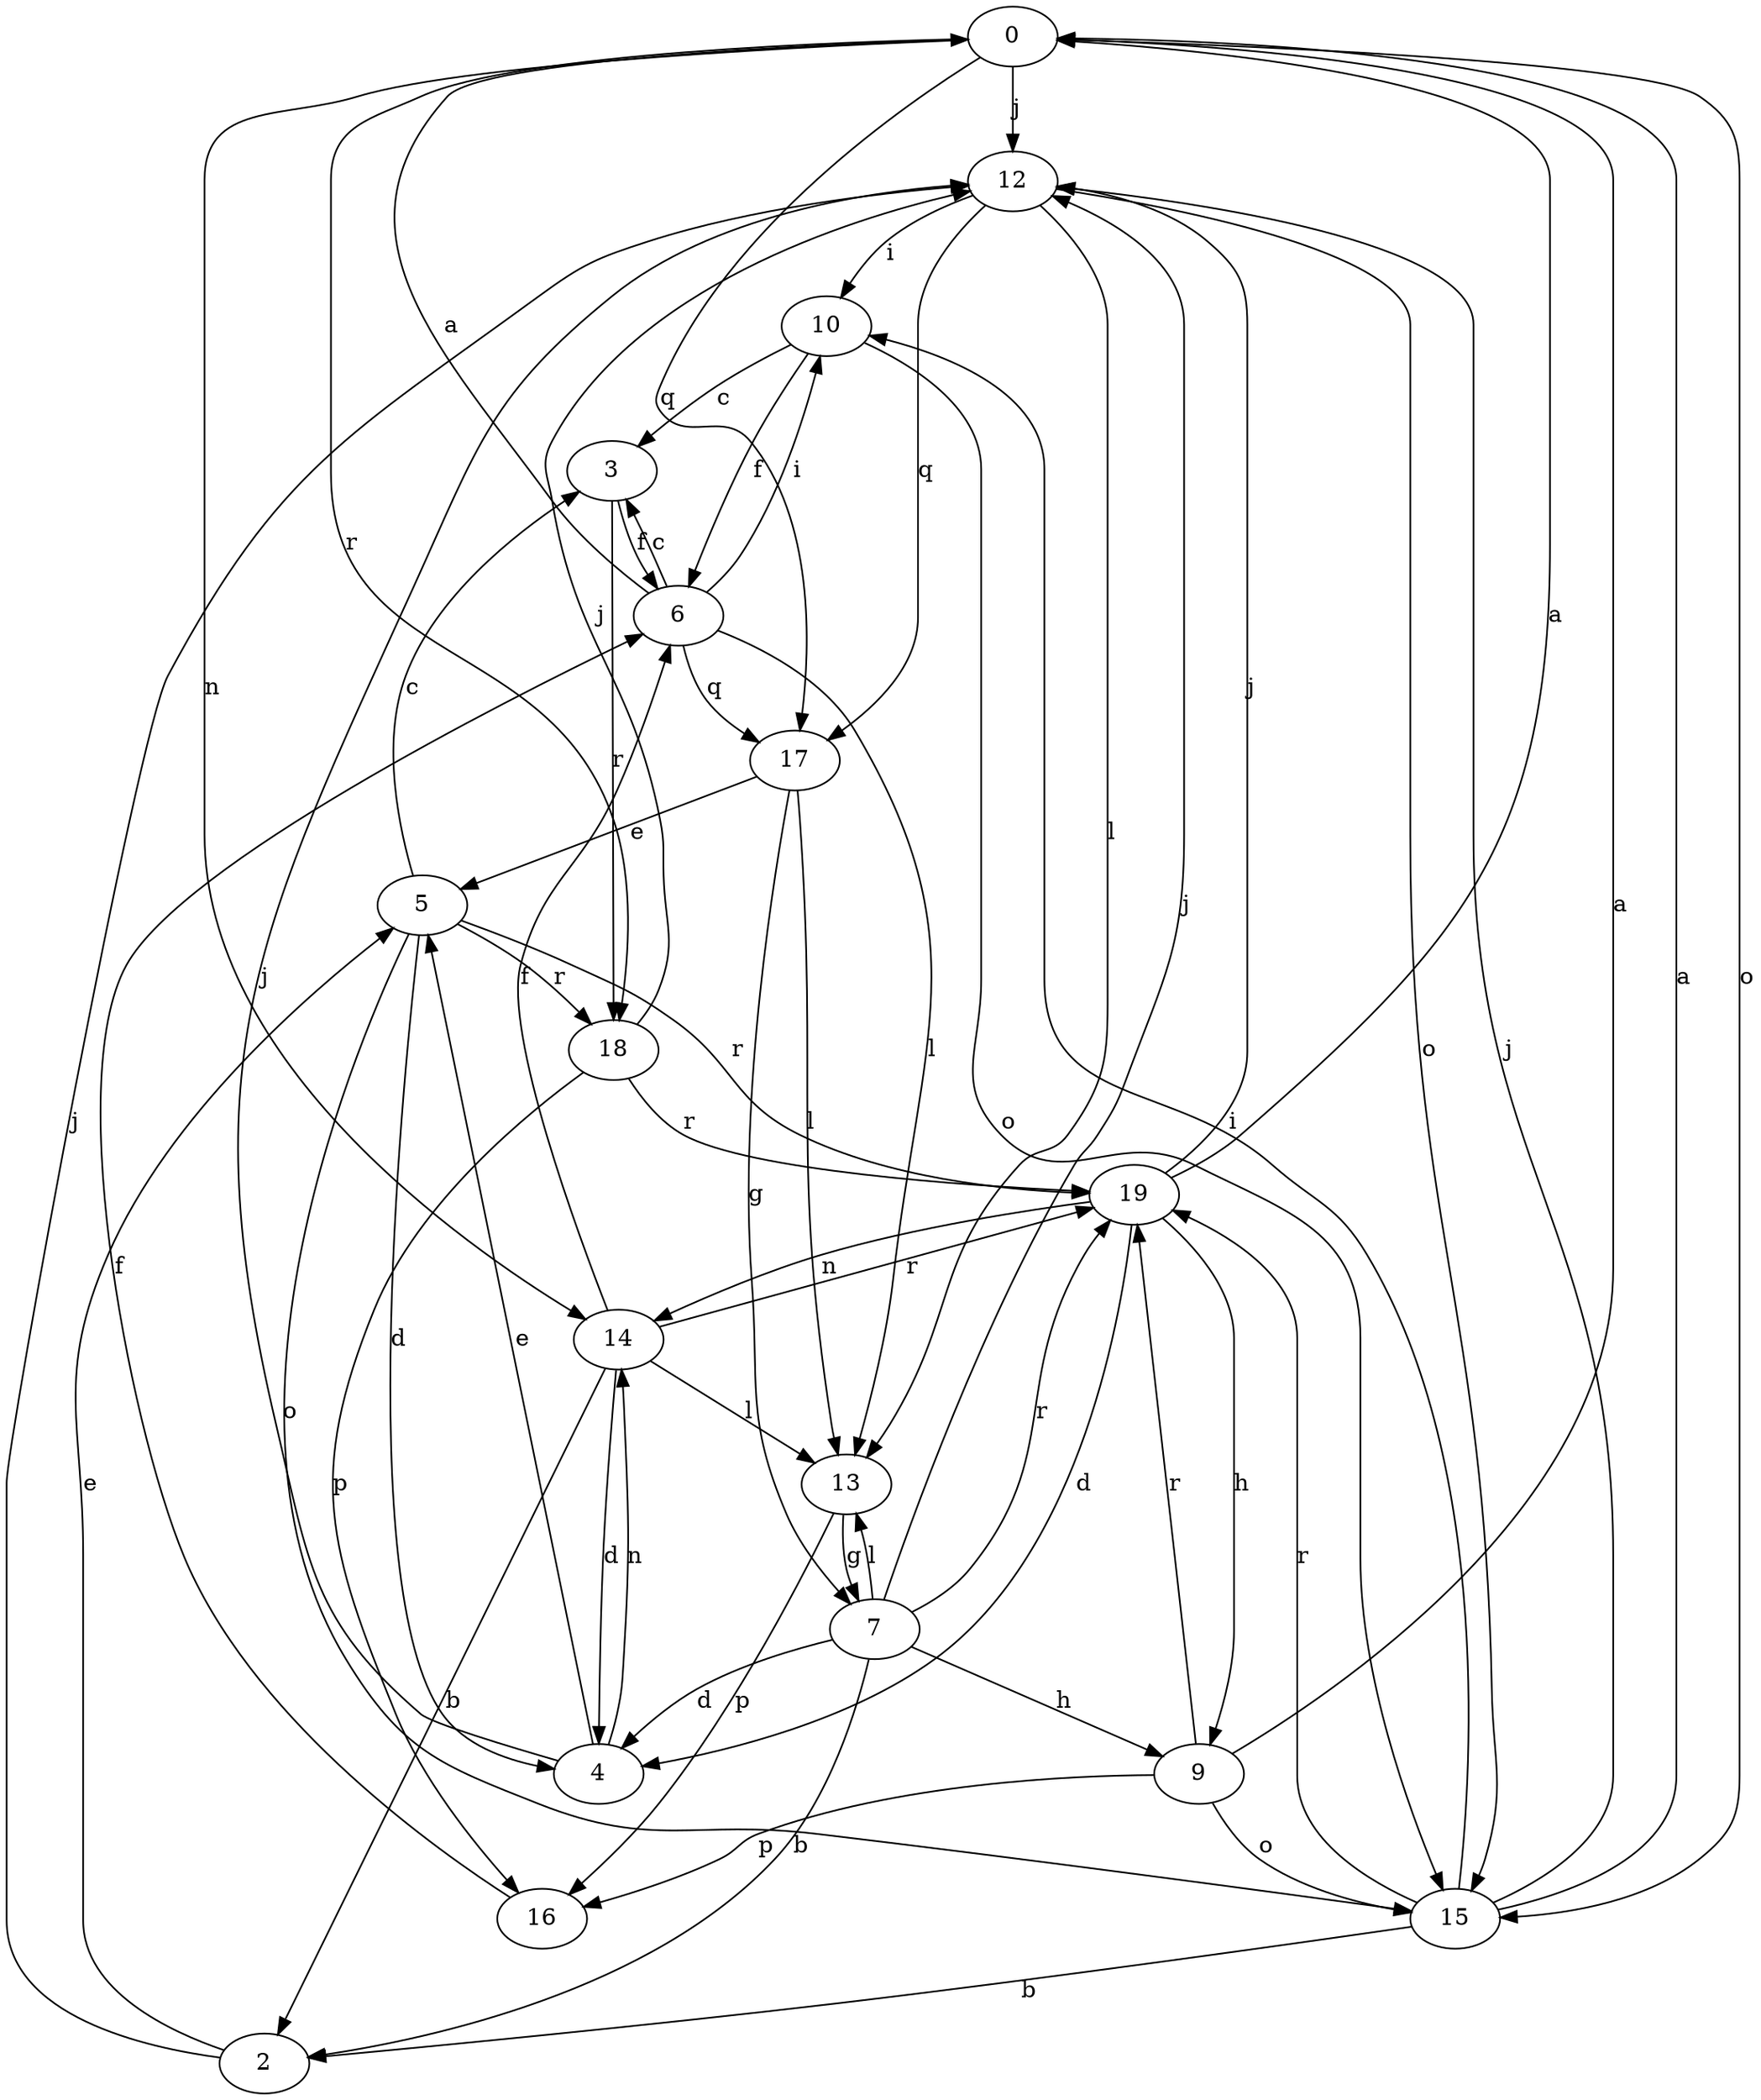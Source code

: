 strict digraph  {
0;
2;
3;
4;
5;
6;
7;
9;
10;
12;
13;
14;
15;
16;
17;
18;
19;
0 -> 12  [label=j];
0 -> 14  [label=n];
0 -> 15  [label=o];
0 -> 17  [label=q];
0 -> 18  [label=r];
2 -> 5  [label=e];
2 -> 12  [label=j];
3 -> 6  [label=f];
3 -> 18  [label=r];
4 -> 5  [label=e];
4 -> 12  [label=j];
4 -> 14  [label=n];
5 -> 3  [label=c];
5 -> 4  [label=d];
5 -> 15  [label=o];
5 -> 18  [label=r];
5 -> 19  [label=r];
6 -> 0  [label=a];
6 -> 3  [label=c];
6 -> 10  [label=i];
6 -> 13  [label=l];
6 -> 17  [label=q];
7 -> 2  [label=b];
7 -> 4  [label=d];
7 -> 9  [label=h];
7 -> 12  [label=j];
7 -> 13  [label=l];
7 -> 19  [label=r];
9 -> 0  [label=a];
9 -> 15  [label=o];
9 -> 16  [label=p];
9 -> 19  [label=r];
10 -> 3  [label=c];
10 -> 6  [label=f];
10 -> 15  [label=o];
12 -> 10  [label=i];
12 -> 13  [label=l];
12 -> 15  [label=o];
12 -> 17  [label=q];
13 -> 7  [label=g];
13 -> 16  [label=p];
14 -> 2  [label=b];
14 -> 4  [label=d];
14 -> 6  [label=f];
14 -> 13  [label=l];
14 -> 19  [label=r];
15 -> 0  [label=a];
15 -> 2  [label=b];
15 -> 10  [label=i];
15 -> 12  [label=j];
15 -> 19  [label=r];
16 -> 6  [label=f];
17 -> 5  [label=e];
17 -> 7  [label=g];
17 -> 13  [label=l];
18 -> 12  [label=j];
18 -> 16  [label=p];
18 -> 19  [label=r];
19 -> 0  [label=a];
19 -> 4  [label=d];
19 -> 9  [label=h];
19 -> 12  [label=j];
19 -> 14  [label=n];
}
